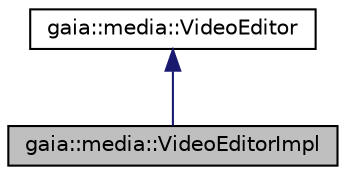 digraph G
{
  edge [fontname="Helvetica",fontsize="10",labelfontname="Helvetica",labelfontsize="10"];
  node [fontname="Helvetica",fontsize="10",shape=record];
  Node1 [label="gaia::media::VideoEditorImpl",height=0.2,width=0.4,color="black", fillcolor="grey75", style="filled" fontcolor="black"];
  Node2 -> Node1 [dir=back,color="midnightblue",fontsize="10",style="solid",fontname="Helvetica"];
  Node2 [label="gaia::media::VideoEditor",height=0.2,width=0.4,color="black", fillcolor="white", style="filled",URL="$d4/dc3/classgaia_1_1media_1_1_video_editor.html",tooltip="This is the interface implemented by classes which provide video editing functionality."];
}
